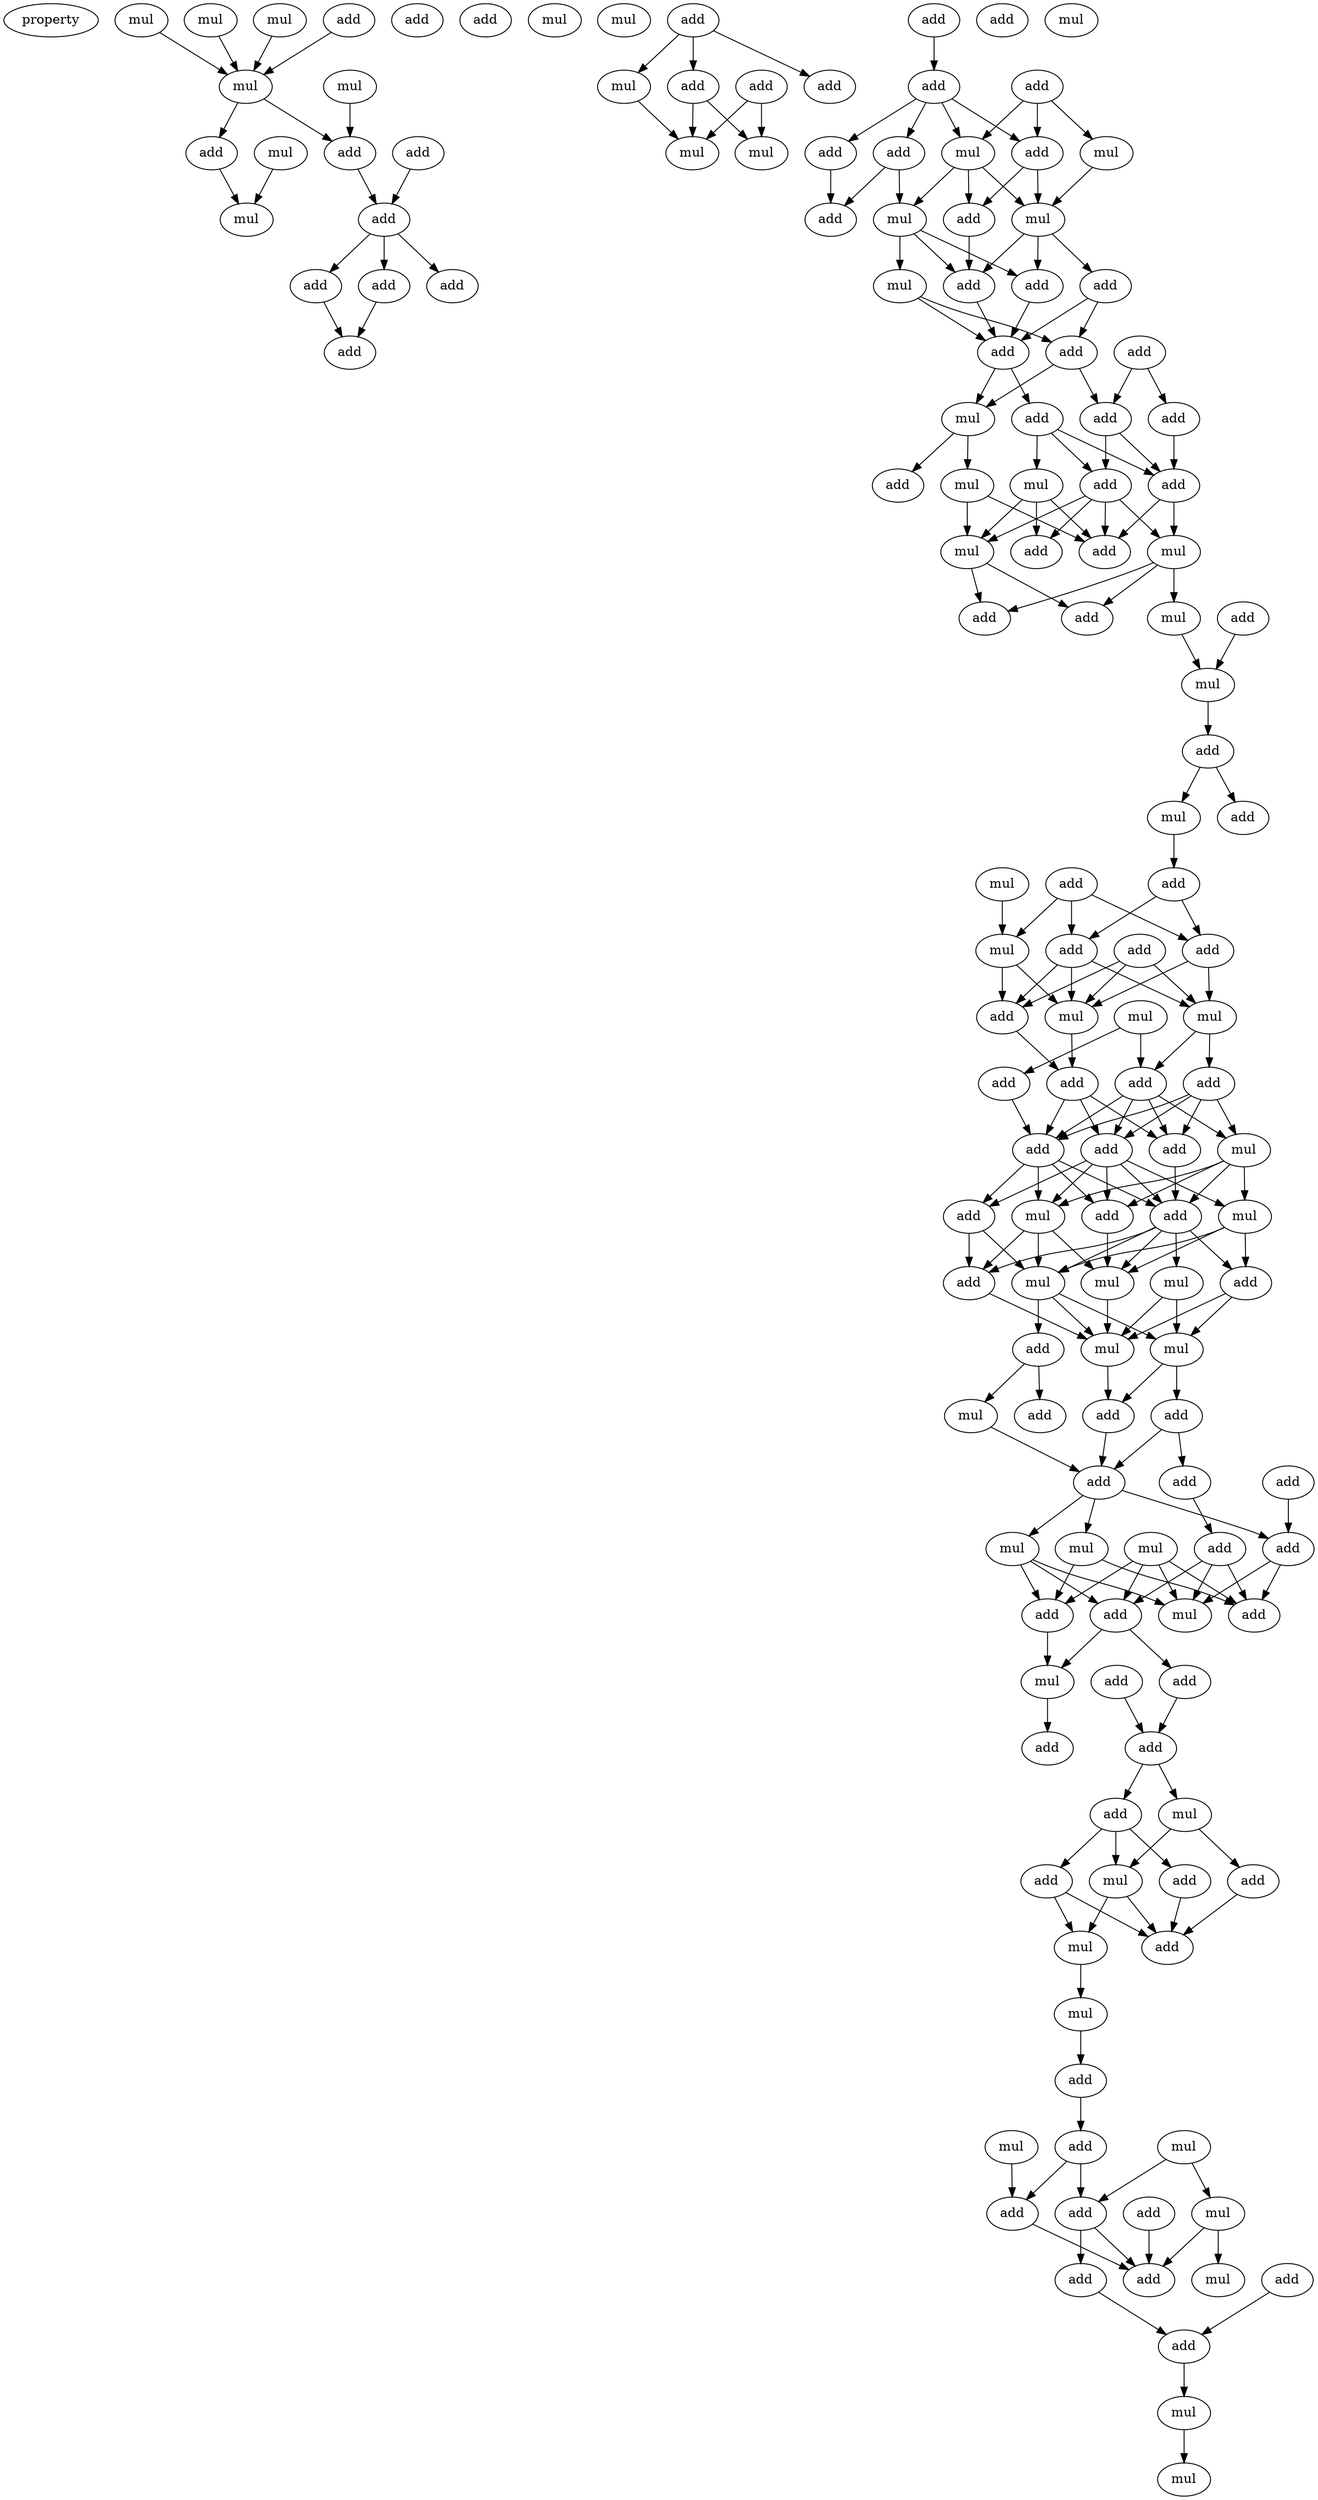 digraph {
    node [fontcolor=black]
    property [mul=2,lf=1.2]
    0 [ label = mul ];
    1 [ label = mul ];
    2 [ label = mul ];
    3 [ label = add ];
    4 [ label = add ];
    5 [ label = mul ];
    6 [ label = mul ];
    7 [ label = add ];
    8 [ label = mul ];
    9 [ label = add ];
    10 [ label = add ];
    11 [ label = add ];
    12 [ label = mul ];
    13 [ label = add ];
    14 [ label = mul ];
    15 [ label = add ];
    16 [ label = add ];
    17 [ label = add ];
    18 [ label = mul ];
    19 [ label = add ];
    20 [ label = add ];
    21 [ label = add ];
    22 [ label = add ];
    23 [ label = mul ];
    24 [ label = add ];
    25 [ label = mul ];
    26 [ label = mul ];
    27 [ label = add ];
    28 [ label = add ];
    29 [ label = add ];
    30 [ label = mul ];
    31 [ label = add ];
    32 [ label = add ];
    33 [ label = add ];
    34 [ label = mul ];
    35 [ label = mul ];
    36 [ label = add ];
    37 [ label = add ];
    38 [ label = mul ];
    39 [ label = add ];
    40 [ label = add ];
    41 [ label = mul ];
    42 [ label = add ];
    43 [ label = add ];
    44 [ label = add ];
    45 [ label = add ];
    46 [ label = add ];
    47 [ label = mul ];
    48 [ label = add ];
    49 [ label = add ];
    50 [ label = add ];
    51 [ label = add ];
    52 [ label = mul ];
    53 [ label = add ];
    54 [ label = mul ];
    55 [ label = mul ];
    56 [ label = add ];
    57 [ label = mul ];
    58 [ label = add ];
    59 [ label = mul ];
    60 [ label = add ];
    61 [ label = add ];
    62 [ label = add ];
    63 [ label = add ];
    64 [ label = mul ];
    65 [ label = add ];
    66 [ label = mul ];
    67 [ label = add ];
    68 [ label = mul ];
    69 [ label = add ];
    70 [ label = add ];
    71 [ label = add ];
    72 [ label = add ];
    73 [ label = add ];
    74 [ label = mul ];
    75 [ label = add ];
    76 [ label = mul ];
    77 [ label = mul ];
    78 [ label = mul ];
    79 [ label = add ];
    80 [ label = add ];
    81 [ label = add ];
    82 [ label = add ];
    83 [ label = mul ];
    84 [ label = add ];
    85 [ label = add ];
    86 [ label = add ];
    87 [ label = mul ];
    88 [ label = add ];
    89 [ label = add ];
    90 [ label = add ];
    91 [ label = mul ];
    92 [ label = add ];
    93 [ label = mul ];
    94 [ label = mul ];
    95 [ label = mul ];
    96 [ label = add ];
    97 [ label = add ];
    98 [ label = mul ];
    99 [ label = mul ];
    100 [ label = add ];
    101 [ label = add ];
    102 [ label = mul ];
    103 [ label = add ];
    104 [ label = add ];
    105 [ label = add ];
    106 [ label = add ];
    107 [ label = mul ];
    108 [ label = add ];
    109 [ label = add ];
    110 [ label = mul ];
    111 [ label = mul ];
    112 [ label = add ];
    113 [ label = add ];
    114 [ label = mul ];
    115 [ label = add ];
    116 [ label = mul ];
    117 [ label = add ];
    118 [ label = add ];
    119 [ label = add ];
    120 [ label = add ];
    121 [ label = mul ];
    122 [ label = add ];
    123 [ label = add ];
    124 [ label = mul ];
    125 [ label = add ];
    126 [ label = add ];
    127 [ label = mul ];
    128 [ label = add ];
    129 [ label = mul ];
    130 [ label = add ];
    131 [ label = add ];
    132 [ label = mul ];
    133 [ label = mul ];
    134 [ label = add ];
    135 [ label = add ];
    136 [ label = mul ];
    137 [ label = add ];
    138 [ label = mul ];
    139 [ label = add ];
    140 [ label = add ];
    141 [ label = mul ];
    142 [ label = add ];
    143 [ label = add ];
    144 [ label = mul ];
    145 [ label = mul ];
    0 -> 6 [ name = 0 ];
    1 -> 6 [ name = 1 ];
    2 -> 6 [ name = 2 ];
    3 -> 6 [ name = 3 ];
    5 -> 11 [ name = 4 ];
    6 -> 10 [ name = 5 ];
    6 -> 11 [ name = 6 ];
    7 -> 13 [ name = 7 ];
    8 -> 12 [ name = 8 ];
    10 -> 12 [ name = 9 ];
    11 -> 13 [ name = 10 ];
    13 -> 15 [ name = 11 ];
    13 -> 16 [ name = 12 ];
    13 -> 17 [ name = 13 ];
    15 -> 19 [ name = 14 ];
    16 -> 19 [ name = 15 ];
    20 -> 21 [ name = 16 ];
    20 -> 22 [ name = 17 ];
    20 -> 23 [ name = 18 ];
    21 -> 25 [ name = 19 ];
    21 -> 26 [ name = 20 ];
    23 -> 25 [ name = 21 ];
    24 -> 25 [ name = 22 ];
    24 -> 26 [ name = 23 ];
    27 -> 29 [ name = 24 ];
    28 -> 30 [ name = 25 ];
    28 -> 31 [ name = 26 ];
    28 -> 34 [ name = 27 ];
    29 -> 30 [ name = 28 ];
    29 -> 31 [ name = 29 ];
    29 -> 32 [ name = 30 ];
    29 -> 33 [ name = 31 ];
    30 -> 35 [ name = 32 ];
    30 -> 37 [ name = 33 ];
    30 -> 38 [ name = 34 ];
    31 -> 37 [ name = 35 ];
    31 -> 38 [ name = 36 ];
    32 -> 35 [ name = 37 ];
    32 -> 36 [ name = 38 ];
    33 -> 36 [ name = 39 ];
    34 -> 38 [ name = 40 ];
    35 -> 39 [ name = 41 ];
    35 -> 40 [ name = 42 ];
    35 -> 41 [ name = 43 ];
    37 -> 39 [ name = 44 ];
    38 -> 39 [ name = 45 ];
    38 -> 40 [ name = 46 ];
    38 -> 42 [ name = 47 ];
    39 -> 45 [ name = 48 ];
    40 -> 45 [ name = 49 ];
    41 -> 43 [ name = 50 ];
    41 -> 45 [ name = 51 ];
    42 -> 43 [ name = 52 ];
    42 -> 45 [ name = 53 ];
    43 -> 47 [ name = 54 ];
    43 -> 48 [ name = 55 ];
    44 -> 46 [ name = 56 ];
    44 -> 48 [ name = 57 ];
    45 -> 47 [ name = 58 ];
    45 -> 49 [ name = 59 ];
    46 -> 50 [ name = 60 ];
    47 -> 53 [ name = 61 ];
    47 -> 54 [ name = 62 ];
    48 -> 50 [ name = 63 ];
    48 -> 51 [ name = 64 ];
    49 -> 50 [ name = 65 ];
    49 -> 51 [ name = 66 ];
    49 -> 52 [ name = 67 ];
    50 -> 57 [ name = 68 ];
    50 -> 58 [ name = 69 ];
    51 -> 55 [ name = 70 ];
    51 -> 56 [ name = 71 ];
    51 -> 57 [ name = 72 ];
    51 -> 58 [ name = 73 ];
    52 -> 55 [ name = 74 ];
    52 -> 56 [ name = 75 ];
    52 -> 58 [ name = 76 ];
    54 -> 55 [ name = 77 ];
    54 -> 58 [ name = 78 ];
    55 -> 61 [ name = 79 ];
    55 -> 62 [ name = 80 ];
    57 -> 59 [ name = 81 ];
    57 -> 61 [ name = 82 ];
    57 -> 62 [ name = 83 ];
    59 -> 64 [ name = 84 ];
    60 -> 64 [ name = 85 ];
    64 -> 65 [ name = 86 ];
    65 -> 66 [ name = 87 ];
    65 -> 67 [ name = 88 ];
    66 -> 69 [ name = 89 ];
    68 -> 74 [ name = 90 ];
    69 -> 71 [ name = 91 ];
    69 -> 73 [ name = 92 ];
    70 -> 71 [ name = 93 ];
    70 -> 73 [ name = 94 ];
    70 -> 74 [ name = 95 ];
    71 -> 75 [ name = 96 ];
    71 -> 76 [ name = 97 ];
    71 -> 77 [ name = 98 ];
    72 -> 75 [ name = 99 ];
    72 -> 76 [ name = 100 ];
    72 -> 77 [ name = 101 ];
    73 -> 76 [ name = 102 ];
    73 -> 77 [ name = 103 ];
    74 -> 75 [ name = 104 ];
    74 -> 77 [ name = 105 ];
    75 -> 82 [ name = 106 ];
    76 -> 79 [ name = 107 ];
    76 -> 81 [ name = 108 ];
    77 -> 82 [ name = 109 ];
    78 -> 80 [ name = 110 ];
    78 -> 81 [ name = 111 ];
    79 -> 83 [ name = 112 ];
    79 -> 84 [ name = 113 ];
    79 -> 85 [ name = 114 ];
    79 -> 86 [ name = 115 ];
    80 -> 86 [ name = 116 ];
    81 -> 83 [ name = 117 ];
    81 -> 84 [ name = 118 ];
    81 -> 85 [ name = 119 ];
    81 -> 86 [ name = 120 ];
    82 -> 84 [ name = 121 ];
    82 -> 85 [ name = 122 ];
    82 -> 86 [ name = 123 ];
    83 -> 87 [ name = 124 ];
    83 -> 89 [ name = 125 ];
    83 -> 90 [ name = 126 ];
    83 -> 91 [ name = 127 ];
    84 -> 89 [ name = 128 ];
    85 -> 87 [ name = 129 ];
    85 -> 88 [ name = 130 ];
    85 -> 89 [ name = 131 ];
    85 -> 90 [ name = 132 ];
    85 -> 91 [ name = 133 ];
    86 -> 88 [ name = 134 ];
    86 -> 89 [ name = 135 ];
    86 -> 90 [ name = 136 ];
    86 -> 91 [ name = 137 ];
    87 -> 92 [ name = 138 ];
    87 -> 94 [ name = 139 ];
    87 -> 95 [ name = 140 ];
    88 -> 94 [ name = 141 ];
    88 -> 96 [ name = 142 ];
    89 -> 92 [ name = 143 ];
    89 -> 93 [ name = 144 ];
    89 -> 94 [ name = 145 ];
    89 -> 95 [ name = 146 ];
    89 -> 96 [ name = 147 ];
    90 -> 95 [ name = 148 ];
    91 -> 94 [ name = 149 ];
    91 -> 95 [ name = 150 ];
    91 -> 96 [ name = 151 ];
    92 -> 98 [ name = 152 ];
    92 -> 99 [ name = 153 ];
    93 -> 98 [ name = 154 ];
    93 -> 99 [ name = 155 ];
    94 -> 97 [ name = 156 ];
    94 -> 98 [ name = 157 ];
    94 -> 99 [ name = 158 ];
    95 -> 98 [ name = 159 ];
    96 -> 98 [ name = 160 ];
    97 -> 102 [ name = 161 ];
    97 -> 103 [ name = 162 ];
    98 -> 100 [ name = 163 ];
    99 -> 100 [ name = 164 ];
    99 -> 101 [ name = 165 ];
    100 -> 105 [ name = 166 ];
    101 -> 104 [ name = 167 ];
    101 -> 105 [ name = 168 ];
    102 -> 105 [ name = 169 ];
    104 -> 108 [ name = 170 ];
    105 -> 109 [ name = 171 ];
    105 -> 110 [ name = 172 ];
    105 -> 111 [ name = 173 ];
    106 -> 109 [ name = 174 ];
    107 -> 112 [ name = 175 ];
    107 -> 113 [ name = 176 ];
    107 -> 114 [ name = 177 ];
    107 -> 115 [ name = 178 ];
    108 -> 113 [ name = 179 ];
    108 -> 114 [ name = 180 ];
    108 -> 115 [ name = 181 ];
    109 -> 114 [ name = 182 ];
    109 -> 115 [ name = 183 ];
    110 -> 112 [ name = 184 ];
    110 -> 115 [ name = 185 ];
    111 -> 112 [ name = 186 ];
    111 -> 113 [ name = 187 ];
    111 -> 114 [ name = 188 ];
    112 -> 116 [ name = 189 ];
    113 -> 116 [ name = 190 ];
    113 -> 118 [ name = 191 ];
    116 -> 119 [ name = 192 ];
    117 -> 120 [ name = 193 ];
    118 -> 120 [ name = 194 ];
    120 -> 121 [ name = 195 ];
    120 -> 122 [ name = 196 ];
    121 -> 124 [ name = 197 ];
    121 -> 125 [ name = 198 ];
    122 -> 123 [ name = 199 ];
    122 -> 124 [ name = 200 ];
    122 -> 126 [ name = 201 ];
    123 -> 127 [ name = 202 ];
    123 -> 128 [ name = 203 ];
    124 -> 127 [ name = 204 ];
    124 -> 128 [ name = 205 ];
    125 -> 128 [ name = 206 ];
    126 -> 128 [ name = 207 ];
    127 -> 129 [ name = 208 ];
    129 -> 130 [ name = 209 ];
    130 -> 131 [ name = 210 ];
    131 -> 135 [ name = 211 ];
    131 -> 137 [ name = 212 ];
    132 -> 135 [ name = 213 ];
    132 -> 136 [ name = 214 ];
    133 -> 137 [ name = 215 ];
    134 -> 139 [ name = 216 ];
    135 -> 139 [ name = 217 ];
    135 -> 140 [ name = 218 ];
    136 -> 139 [ name = 219 ];
    136 -> 141 [ name = 220 ];
    137 -> 139 [ name = 221 ];
    140 -> 143 [ name = 222 ];
    142 -> 143 [ name = 223 ];
    143 -> 144 [ name = 224 ];
    144 -> 145 [ name = 225 ];
}
